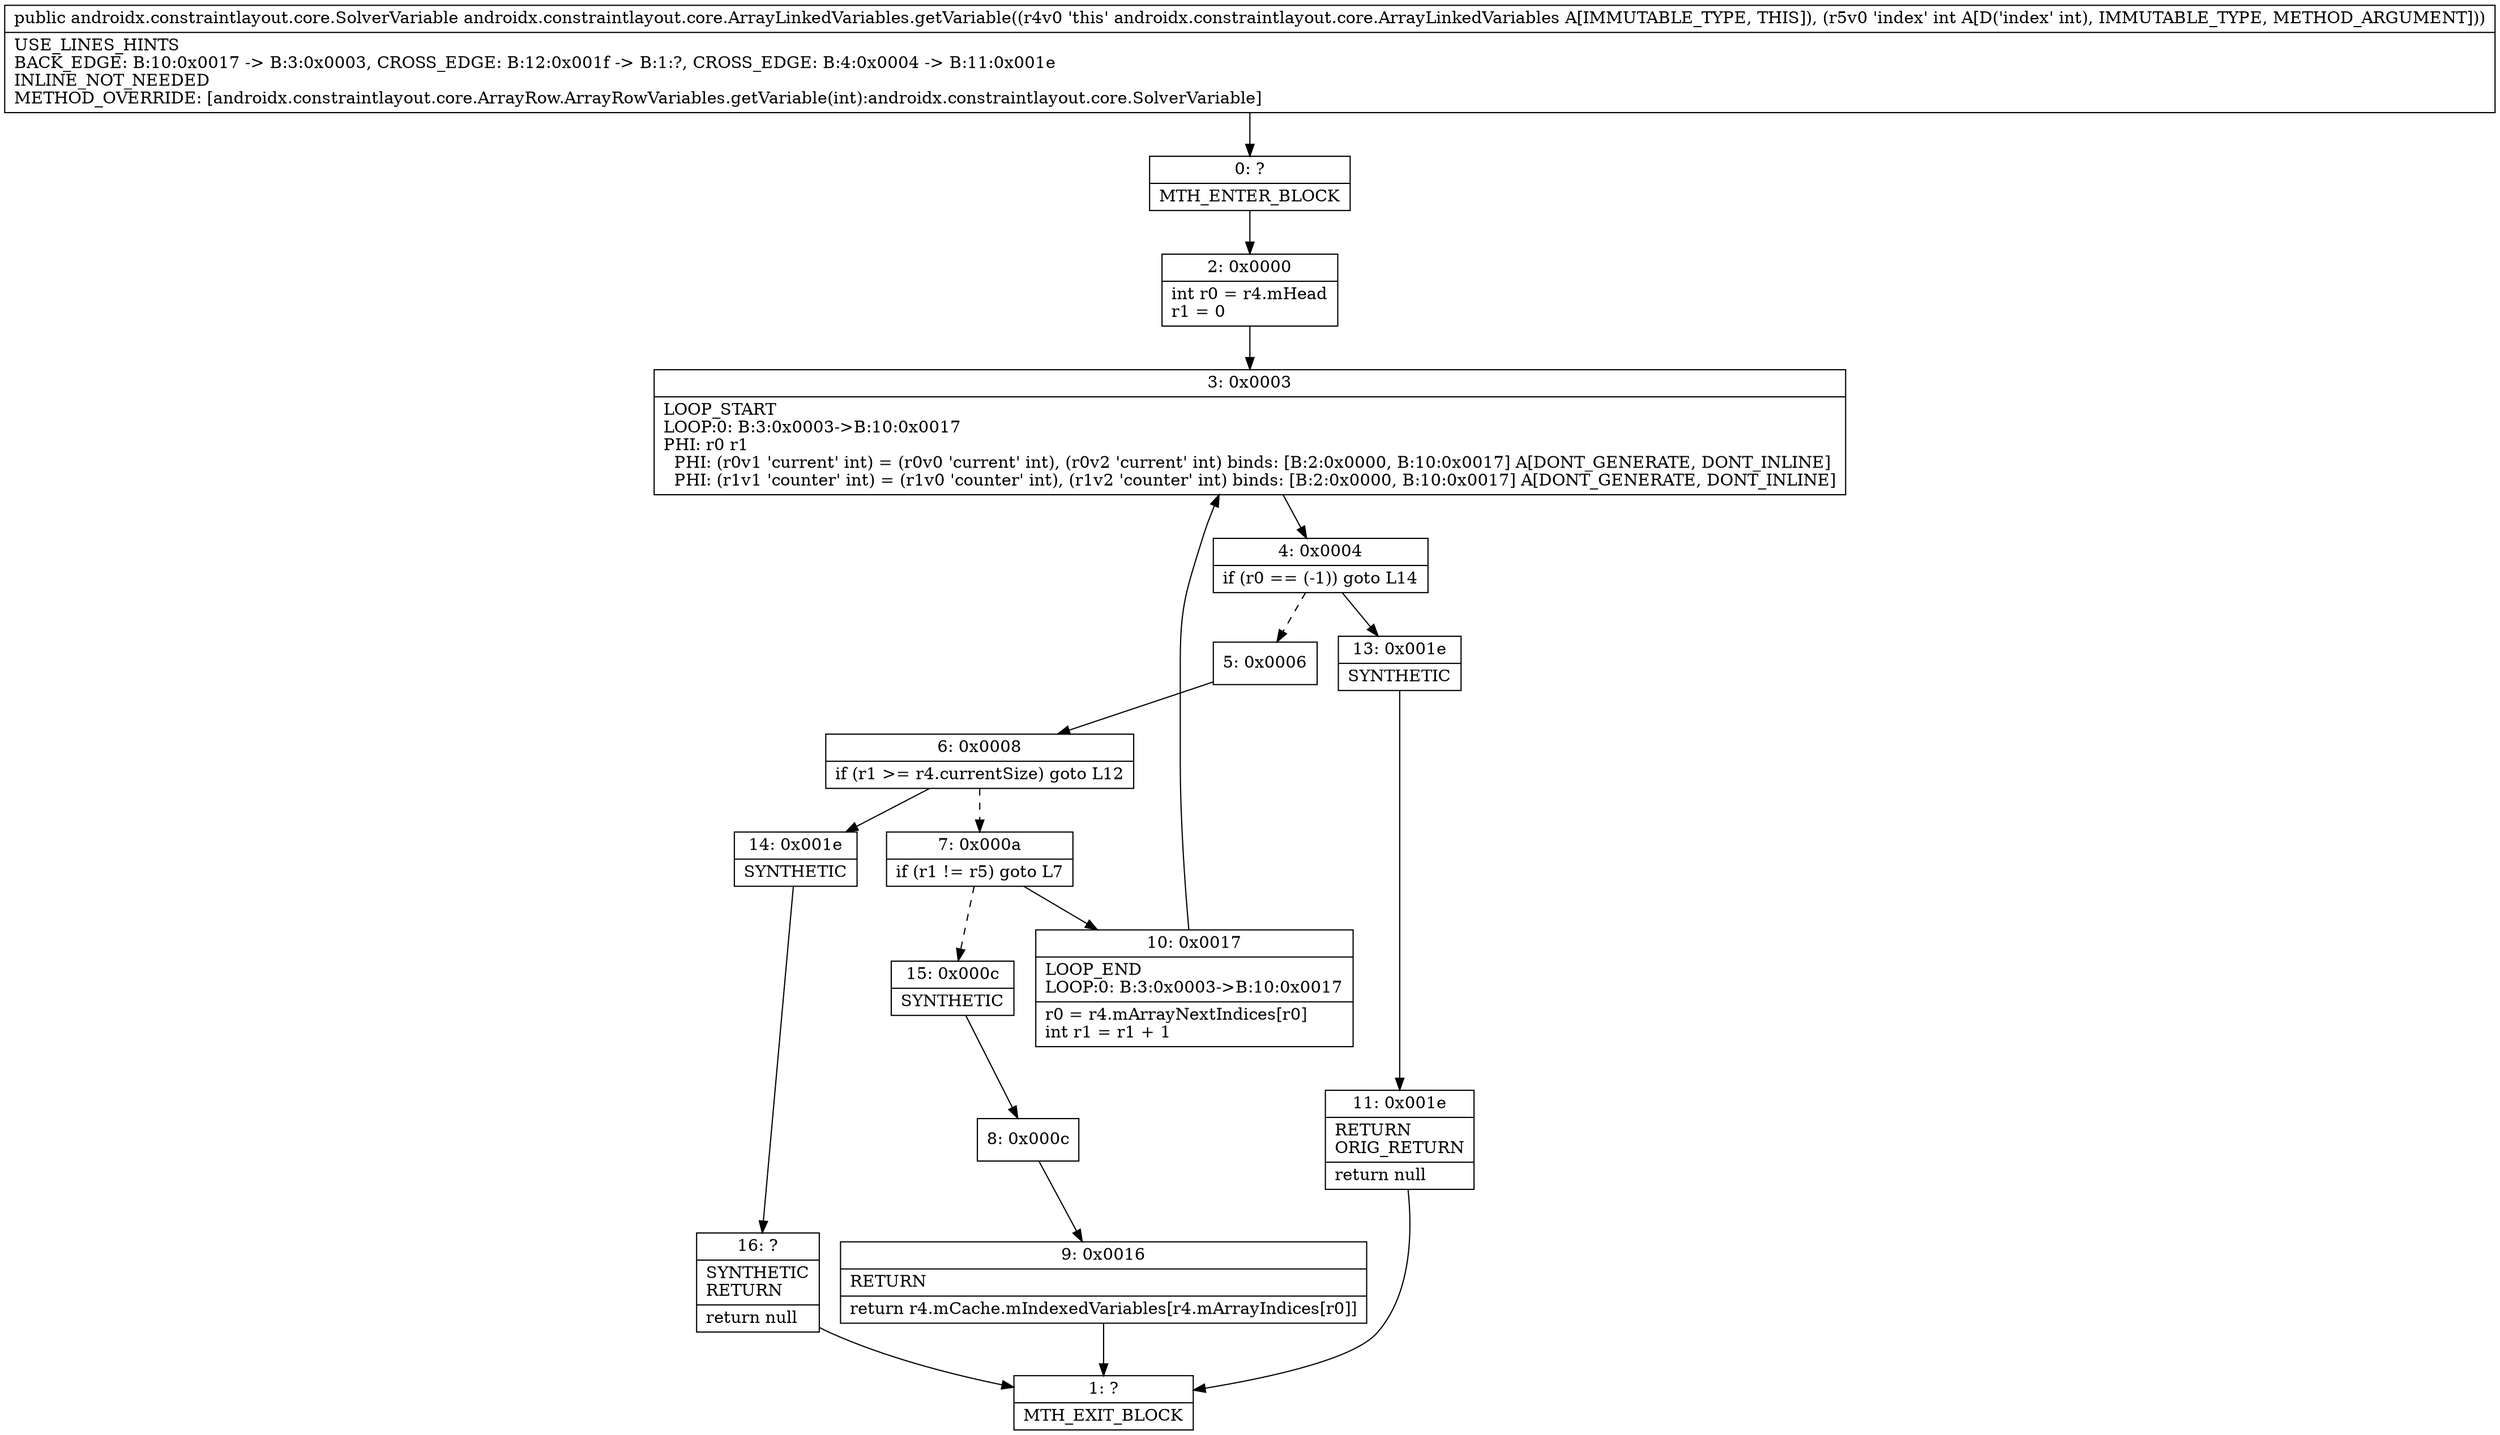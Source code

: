 digraph "CFG forandroidx.constraintlayout.core.ArrayLinkedVariables.getVariable(I)Landroidx\/constraintlayout\/core\/SolverVariable;" {
Node_0 [shape=record,label="{0\:\ ?|MTH_ENTER_BLOCK\l}"];
Node_2 [shape=record,label="{2\:\ 0x0000|int r0 = r4.mHead\lr1 = 0\l}"];
Node_3 [shape=record,label="{3\:\ 0x0003|LOOP_START\lLOOP:0: B:3:0x0003\-\>B:10:0x0017\lPHI: r0 r1 \l  PHI: (r0v1 'current' int) = (r0v0 'current' int), (r0v2 'current' int) binds: [B:2:0x0000, B:10:0x0017] A[DONT_GENERATE, DONT_INLINE]\l  PHI: (r1v1 'counter' int) = (r1v0 'counter' int), (r1v2 'counter' int) binds: [B:2:0x0000, B:10:0x0017] A[DONT_GENERATE, DONT_INLINE]\l}"];
Node_4 [shape=record,label="{4\:\ 0x0004|if (r0 == (\-1)) goto L14\l}"];
Node_5 [shape=record,label="{5\:\ 0x0006}"];
Node_6 [shape=record,label="{6\:\ 0x0008|if (r1 \>= r4.currentSize) goto L12\l}"];
Node_7 [shape=record,label="{7\:\ 0x000a|if (r1 != r5) goto L7\l}"];
Node_10 [shape=record,label="{10\:\ 0x0017|LOOP_END\lLOOP:0: B:3:0x0003\-\>B:10:0x0017\l|r0 = r4.mArrayNextIndices[r0]\lint r1 = r1 + 1\l}"];
Node_15 [shape=record,label="{15\:\ 0x000c|SYNTHETIC\l}"];
Node_8 [shape=record,label="{8\:\ 0x000c}"];
Node_9 [shape=record,label="{9\:\ 0x0016|RETURN\l|return r4.mCache.mIndexedVariables[r4.mArrayIndices[r0]]\l}"];
Node_1 [shape=record,label="{1\:\ ?|MTH_EXIT_BLOCK\l}"];
Node_14 [shape=record,label="{14\:\ 0x001e|SYNTHETIC\l}"];
Node_16 [shape=record,label="{16\:\ ?|SYNTHETIC\lRETURN\l|return null\l}"];
Node_13 [shape=record,label="{13\:\ 0x001e|SYNTHETIC\l}"];
Node_11 [shape=record,label="{11\:\ 0x001e|RETURN\lORIG_RETURN\l|return null\l}"];
MethodNode[shape=record,label="{public androidx.constraintlayout.core.SolverVariable androidx.constraintlayout.core.ArrayLinkedVariables.getVariable((r4v0 'this' androidx.constraintlayout.core.ArrayLinkedVariables A[IMMUTABLE_TYPE, THIS]), (r5v0 'index' int A[D('index' int), IMMUTABLE_TYPE, METHOD_ARGUMENT]))  | USE_LINES_HINTS\lBACK_EDGE: B:10:0x0017 \-\> B:3:0x0003, CROSS_EDGE: B:12:0x001f \-\> B:1:?, CROSS_EDGE: B:4:0x0004 \-\> B:11:0x001e\lINLINE_NOT_NEEDED\lMETHOD_OVERRIDE: [androidx.constraintlayout.core.ArrayRow.ArrayRowVariables.getVariable(int):androidx.constraintlayout.core.SolverVariable]\l}"];
MethodNode -> Node_0;Node_0 -> Node_2;
Node_2 -> Node_3;
Node_3 -> Node_4;
Node_4 -> Node_5[style=dashed];
Node_4 -> Node_13;
Node_5 -> Node_6;
Node_6 -> Node_7[style=dashed];
Node_6 -> Node_14;
Node_7 -> Node_10;
Node_7 -> Node_15[style=dashed];
Node_10 -> Node_3;
Node_15 -> Node_8;
Node_8 -> Node_9;
Node_9 -> Node_1;
Node_14 -> Node_16;
Node_16 -> Node_1;
Node_13 -> Node_11;
Node_11 -> Node_1;
}


